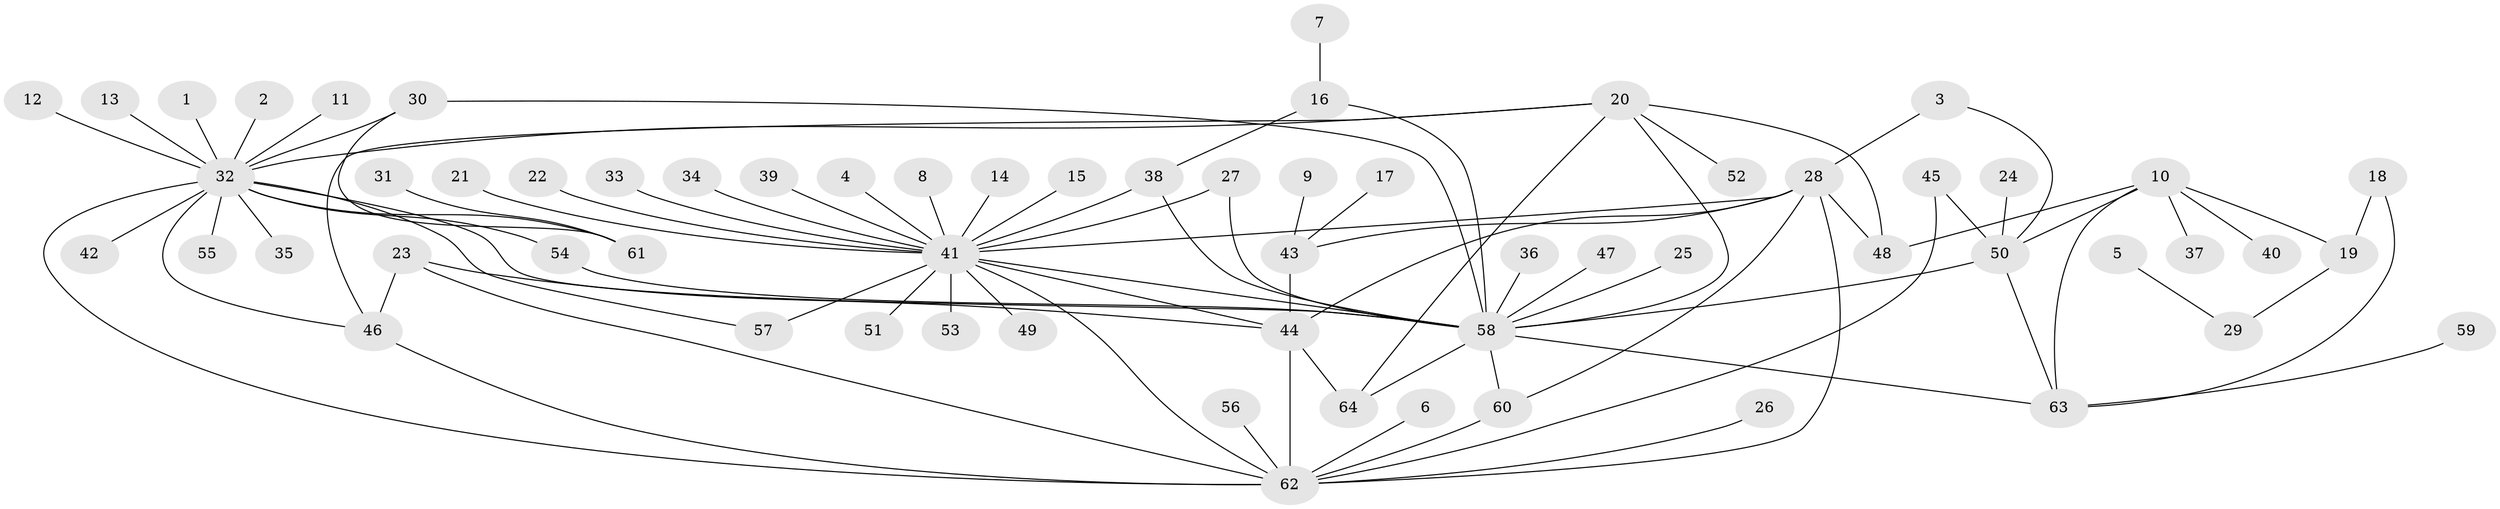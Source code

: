 // original degree distribution, {7: 0.0234375, 19: 0.0078125, 21: 0.0078125, 10: 0.0078125, 2: 0.203125, 14: 0.0078125, 6: 0.015625, 4: 0.046875, 5: 0.03125, 1: 0.5859375, 18: 0.0078125, 8: 0.0078125, 3: 0.046875}
// Generated by graph-tools (version 1.1) at 2025/01/03/09/25 03:01:38]
// undirected, 64 vertices, 91 edges
graph export_dot {
graph [start="1"]
  node [color=gray90,style=filled];
  1;
  2;
  3;
  4;
  5;
  6;
  7;
  8;
  9;
  10;
  11;
  12;
  13;
  14;
  15;
  16;
  17;
  18;
  19;
  20;
  21;
  22;
  23;
  24;
  25;
  26;
  27;
  28;
  29;
  30;
  31;
  32;
  33;
  34;
  35;
  36;
  37;
  38;
  39;
  40;
  41;
  42;
  43;
  44;
  45;
  46;
  47;
  48;
  49;
  50;
  51;
  52;
  53;
  54;
  55;
  56;
  57;
  58;
  59;
  60;
  61;
  62;
  63;
  64;
  1 -- 32 [weight=1.0];
  2 -- 32 [weight=1.0];
  3 -- 28 [weight=1.0];
  3 -- 50 [weight=1.0];
  4 -- 41 [weight=1.0];
  5 -- 29 [weight=1.0];
  6 -- 62 [weight=1.0];
  7 -- 16 [weight=1.0];
  8 -- 41 [weight=1.0];
  9 -- 43 [weight=1.0];
  10 -- 19 [weight=1.0];
  10 -- 37 [weight=1.0];
  10 -- 40 [weight=1.0];
  10 -- 48 [weight=1.0];
  10 -- 50 [weight=1.0];
  10 -- 63 [weight=1.0];
  11 -- 32 [weight=1.0];
  12 -- 32 [weight=1.0];
  13 -- 32 [weight=1.0];
  14 -- 41 [weight=1.0];
  15 -- 41 [weight=1.0];
  16 -- 38 [weight=1.0];
  16 -- 58 [weight=1.0];
  17 -- 43 [weight=1.0];
  18 -- 19 [weight=1.0];
  18 -- 63 [weight=1.0];
  19 -- 29 [weight=1.0];
  20 -- 32 [weight=1.0];
  20 -- 46 [weight=1.0];
  20 -- 48 [weight=1.0];
  20 -- 52 [weight=1.0];
  20 -- 58 [weight=1.0];
  20 -- 64 [weight=1.0];
  21 -- 41 [weight=1.0];
  22 -- 41 [weight=1.0];
  23 -- 44 [weight=1.0];
  23 -- 46 [weight=1.0];
  23 -- 62 [weight=1.0];
  24 -- 50 [weight=1.0];
  25 -- 58 [weight=1.0];
  26 -- 62 [weight=1.0];
  27 -- 41 [weight=1.0];
  27 -- 58 [weight=1.0];
  28 -- 41 [weight=1.0];
  28 -- 43 [weight=1.0];
  28 -- 44 [weight=1.0];
  28 -- 48 [weight=1.0];
  28 -- 60 [weight=1.0];
  28 -- 62 [weight=1.0];
  30 -- 32 [weight=1.0];
  30 -- 58 [weight=1.0];
  30 -- 61 [weight=1.0];
  31 -- 61 [weight=1.0];
  32 -- 35 [weight=1.0];
  32 -- 42 [weight=1.0];
  32 -- 46 [weight=1.0];
  32 -- 54 [weight=1.0];
  32 -- 55 [weight=1.0];
  32 -- 57 [weight=1.0];
  32 -- 58 [weight=1.0];
  32 -- 61 [weight=1.0];
  32 -- 62 [weight=1.0];
  33 -- 41 [weight=1.0];
  34 -- 41 [weight=1.0];
  36 -- 58 [weight=1.0];
  38 -- 41 [weight=1.0];
  38 -- 58 [weight=1.0];
  39 -- 41 [weight=1.0];
  41 -- 44 [weight=1.0];
  41 -- 49 [weight=1.0];
  41 -- 51 [weight=1.0];
  41 -- 53 [weight=1.0];
  41 -- 57 [weight=1.0];
  41 -- 58 [weight=1.0];
  41 -- 62 [weight=1.0];
  43 -- 44 [weight=1.0];
  44 -- 62 [weight=1.0];
  44 -- 64 [weight=1.0];
  45 -- 50 [weight=1.0];
  45 -- 62 [weight=1.0];
  46 -- 62 [weight=1.0];
  47 -- 58 [weight=1.0];
  50 -- 58 [weight=2.0];
  50 -- 63 [weight=1.0];
  54 -- 58 [weight=1.0];
  56 -- 62 [weight=1.0];
  58 -- 60 [weight=1.0];
  58 -- 63 [weight=1.0];
  58 -- 64 [weight=1.0];
  59 -- 63 [weight=1.0];
  60 -- 62 [weight=1.0];
}
